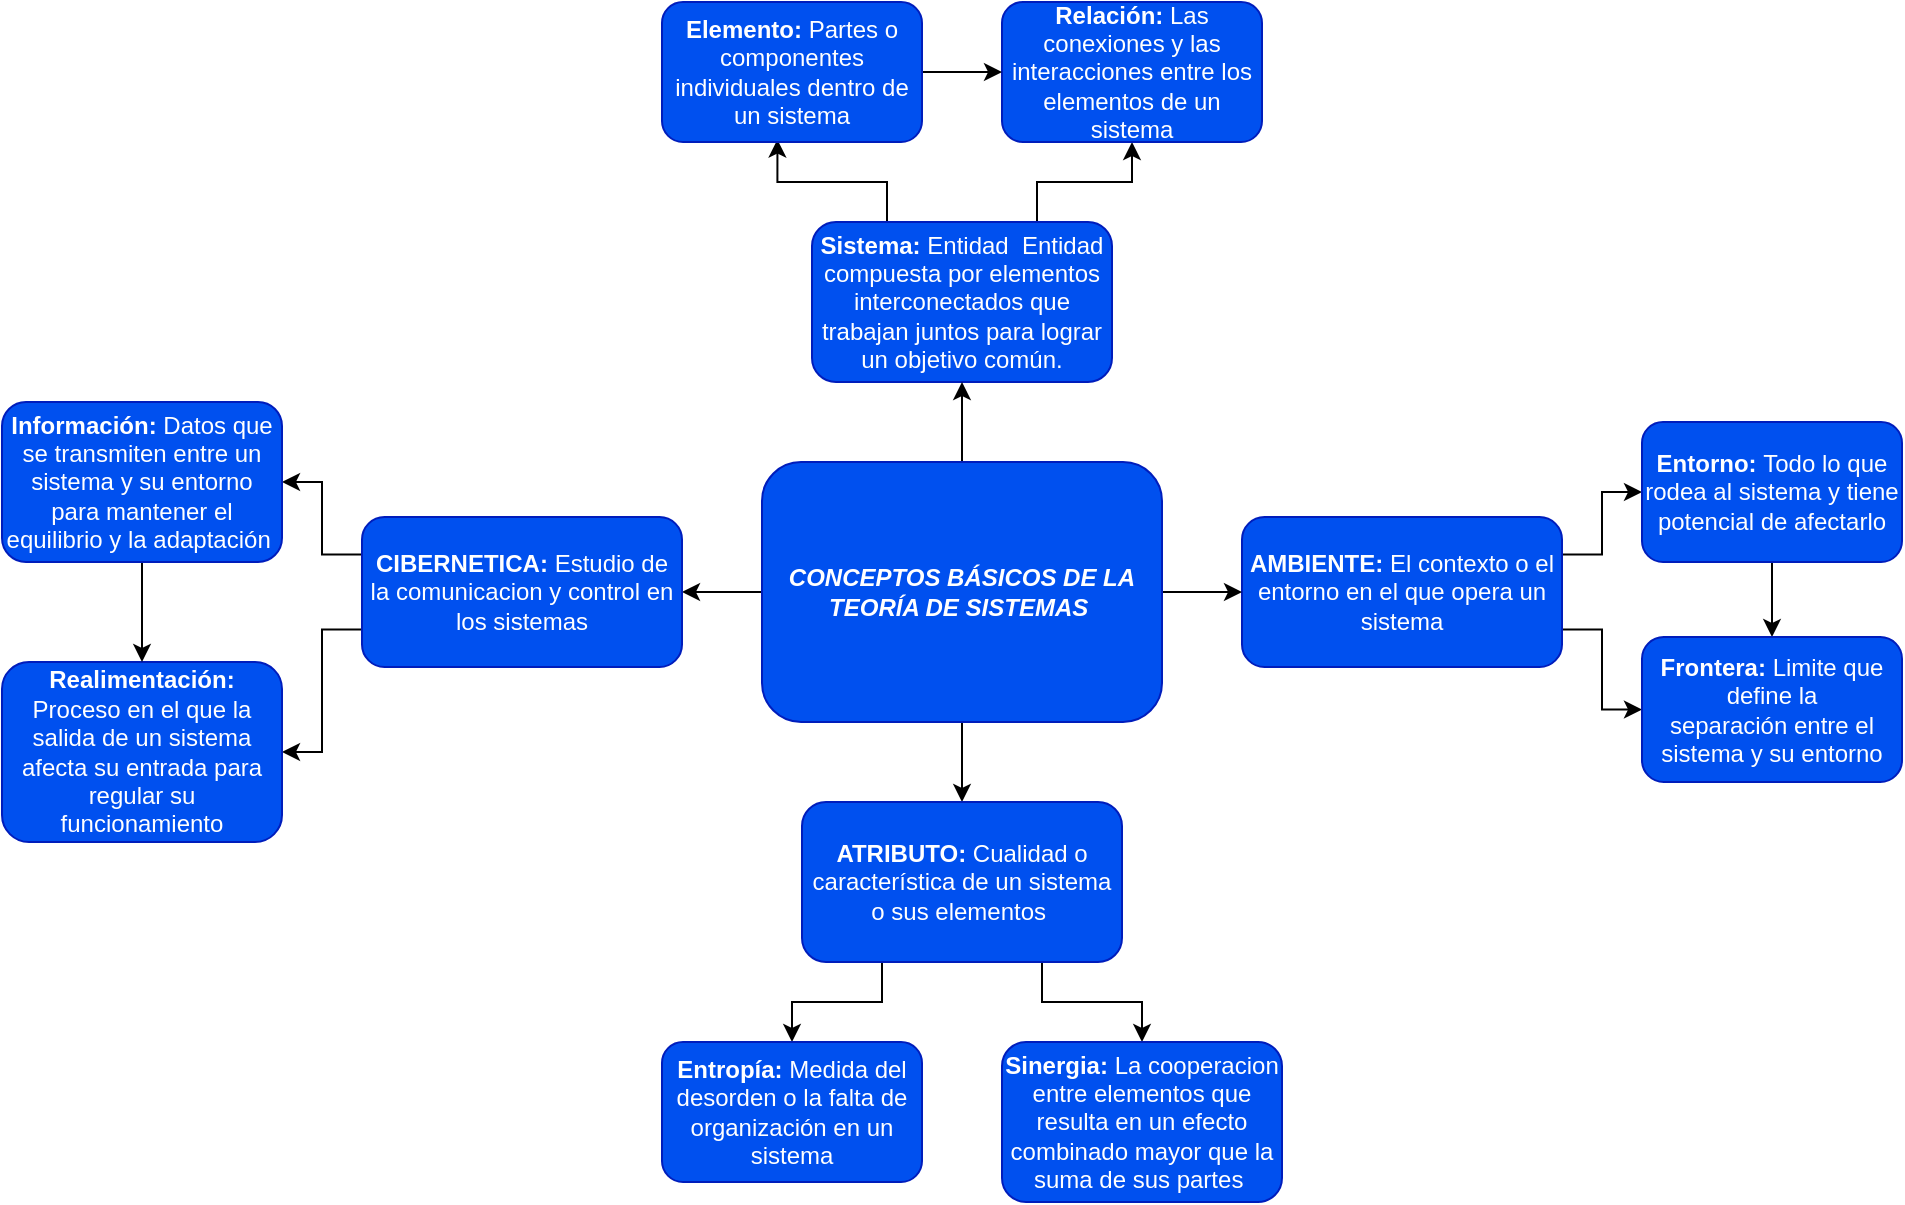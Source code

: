 <mxfile version="21.7.0" type="github">
  <diagram name="Page-1" id="OV1f8F7rv34wshl9lihm">
    <mxGraphModel dx="1444" dy="915" grid="1" gridSize="10" guides="1" tooltips="1" connect="1" arrows="1" fold="1" page="1" pageScale="1" pageWidth="850" pageHeight="1100" math="0" shadow="0">
      <root>
        <mxCell id="0" />
        <mxCell id="1" parent="0" />
        <mxCell id="A418blZApA_BEnXzXfuT-7" style="edgeStyle=orthogonalEdgeStyle;rounded=0;orthogonalLoop=1;jettySize=auto;html=1;exitX=0.75;exitY=0;exitDx=0;exitDy=0;entryX=0.5;entryY=1;entryDx=0;entryDy=0;" edge="1" parent="1" source="A418blZApA_BEnXzXfuT-3" target="A418blZApA_BEnXzXfuT-5">
          <mxGeometry relative="1" as="geometry" />
        </mxCell>
        <mxCell id="A418blZApA_BEnXzXfuT-8" style="edgeStyle=orthogonalEdgeStyle;rounded=0;orthogonalLoop=1;jettySize=auto;html=1;exitX=0.25;exitY=0;exitDx=0;exitDy=0;entryX=0.444;entryY=0.983;entryDx=0;entryDy=0;entryPerimeter=0;" edge="1" parent="1" source="A418blZApA_BEnXzXfuT-3" target="A418blZApA_BEnXzXfuT-6">
          <mxGeometry relative="1" as="geometry" />
        </mxCell>
        <mxCell id="A418blZApA_BEnXzXfuT-3" value="&lt;b&gt;Sistema: &lt;/b&gt;Entidad&amp;nbsp; Entidad compuesta por elementos interconectados que trabajan juntos para lograr un objetivo común." style="rounded=1;whiteSpace=wrap;html=1;fillColor=#0050ef;fontColor=#ffffff;strokeColor=#001DBC;" vertex="1" parent="1">
          <mxGeometry x="785" y="150" width="150" height="80" as="geometry" />
        </mxCell>
        <mxCell id="A418blZApA_BEnXzXfuT-5" value="&lt;b&gt;Relación: &lt;/b&gt;Las conexiones y las interacciones entre los elementos de un sistema" style="rounded=1;whiteSpace=wrap;html=1;fillColor=#0050ef;fontColor=#ffffff;strokeColor=#001DBC;" vertex="1" parent="1">
          <mxGeometry x="880" y="40" width="130" height="70" as="geometry" />
        </mxCell>
        <mxCell id="A418blZApA_BEnXzXfuT-38" style="edgeStyle=orthogonalEdgeStyle;rounded=0;orthogonalLoop=1;jettySize=auto;html=1;exitX=1;exitY=0.5;exitDx=0;exitDy=0;entryX=0;entryY=0.5;entryDx=0;entryDy=0;" edge="1" parent="1" source="A418blZApA_BEnXzXfuT-6" target="A418blZApA_BEnXzXfuT-5">
          <mxGeometry relative="1" as="geometry" />
        </mxCell>
        <mxCell id="A418blZApA_BEnXzXfuT-6" value="&lt;b&gt;Elemento: &lt;/b&gt;Partes o componentes individuales dentro de un sistema" style="rounded=1;whiteSpace=wrap;html=1;fillColor=#0050ef;fontColor=#ffffff;strokeColor=#001DBC;" vertex="1" parent="1">
          <mxGeometry x="710" y="40" width="130" height="70" as="geometry" />
        </mxCell>
        <mxCell id="A418blZApA_BEnXzXfuT-15" style="edgeStyle=orthogonalEdgeStyle;rounded=0;orthogonalLoop=1;jettySize=auto;html=1;exitX=1;exitY=0.25;exitDx=0;exitDy=0;entryX=0;entryY=0.5;entryDx=0;entryDy=0;" edge="1" parent="1" source="A418blZApA_BEnXzXfuT-10" target="A418blZApA_BEnXzXfuT-13">
          <mxGeometry relative="1" as="geometry" />
        </mxCell>
        <mxCell id="A418blZApA_BEnXzXfuT-16" style="edgeStyle=orthogonalEdgeStyle;rounded=0;orthogonalLoop=1;jettySize=auto;html=1;exitX=1;exitY=0.75;exitDx=0;exitDy=0;entryX=0;entryY=0.5;entryDx=0;entryDy=0;" edge="1" parent="1" source="A418blZApA_BEnXzXfuT-10" target="A418blZApA_BEnXzXfuT-14">
          <mxGeometry relative="1" as="geometry" />
        </mxCell>
        <mxCell id="A418blZApA_BEnXzXfuT-10" value="&lt;b&gt;AMBIENTE: &lt;/b&gt;El contexto o el entorno en el que opera un sistema" style="rounded=1;whiteSpace=wrap;html=1;fillColor=#0050ef;fontColor=#ffffff;strokeColor=#001DBC;" vertex="1" parent="1">
          <mxGeometry x="1000" y="297.5" width="160" height="75" as="geometry" />
        </mxCell>
        <mxCell id="A418blZApA_BEnXzXfuT-39" style="edgeStyle=orthogonalEdgeStyle;rounded=0;orthogonalLoop=1;jettySize=auto;html=1;exitX=0.5;exitY=1;exitDx=0;exitDy=0;entryX=0.5;entryY=0;entryDx=0;entryDy=0;" edge="1" parent="1" source="A418blZApA_BEnXzXfuT-13" target="A418blZApA_BEnXzXfuT-14">
          <mxGeometry relative="1" as="geometry" />
        </mxCell>
        <mxCell id="A418blZApA_BEnXzXfuT-13" value="&lt;b&gt;Entorno: &lt;/b&gt;Todo lo que rodea al sistema y tiene potencial de afectarlo" style="rounded=1;whiteSpace=wrap;html=1;fillColor=#0050ef;fontColor=#ffffff;strokeColor=#001DBC;" vertex="1" parent="1">
          <mxGeometry x="1200" y="250" width="130" height="70" as="geometry" />
        </mxCell>
        <mxCell id="A418blZApA_BEnXzXfuT-14" value="&lt;b&gt;Frontera: &lt;/b&gt;Limite que define la separación&amp;nbsp;entre el sistema y su entorno" style="rounded=1;whiteSpace=wrap;html=1;fillColor=#0050ef;fontColor=#ffffff;strokeColor=#001DBC;" vertex="1" parent="1">
          <mxGeometry x="1200" y="357.5" width="130" height="72.5" as="geometry" />
        </mxCell>
        <mxCell id="A418blZApA_BEnXzXfuT-18" style="edgeStyle=orthogonalEdgeStyle;rounded=0;orthogonalLoop=1;jettySize=auto;html=1;exitX=1;exitY=0.5;exitDx=0;exitDy=0;entryX=0;entryY=0.5;entryDx=0;entryDy=0;" edge="1" parent="1" source="A418blZApA_BEnXzXfuT-17" target="A418blZApA_BEnXzXfuT-10">
          <mxGeometry relative="1" as="geometry" />
        </mxCell>
        <mxCell id="A418blZApA_BEnXzXfuT-19" style="edgeStyle=orthogonalEdgeStyle;rounded=0;orthogonalLoop=1;jettySize=auto;html=1;exitX=0.5;exitY=0;exitDx=0;exitDy=0;entryX=0.5;entryY=1;entryDx=0;entryDy=0;" edge="1" parent="1" source="A418blZApA_BEnXzXfuT-17" target="A418blZApA_BEnXzXfuT-3">
          <mxGeometry relative="1" as="geometry" />
        </mxCell>
        <mxCell id="A418blZApA_BEnXzXfuT-22" style="edgeStyle=orthogonalEdgeStyle;rounded=0;orthogonalLoop=1;jettySize=auto;html=1;exitX=0.5;exitY=1;exitDx=0;exitDy=0;entryX=0.5;entryY=0;entryDx=0;entryDy=0;" edge="1" parent="1" source="A418blZApA_BEnXzXfuT-17" target="A418blZApA_BEnXzXfuT-21">
          <mxGeometry relative="1" as="geometry" />
        </mxCell>
        <mxCell id="A418blZApA_BEnXzXfuT-28" style="edgeStyle=orthogonalEdgeStyle;rounded=0;orthogonalLoop=1;jettySize=auto;html=1;exitX=0;exitY=0.5;exitDx=0;exitDy=0;entryX=1;entryY=0.5;entryDx=0;entryDy=0;" edge="1" parent="1" source="A418blZApA_BEnXzXfuT-17" target="A418blZApA_BEnXzXfuT-27">
          <mxGeometry relative="1" as="geometry" />
        </mxCell>
        <mxCell id="A418blZApA_BEnXzXfuT-17" value="CONCEPTOS BÁSICOS DE LA TEORÍA DE SISTEMAS&amp;nbsp;" style="rounded=1;whiteSpace=wrap;html=1;fillColor=#0050ef;fontColor=#ffffff;strokeColor=#001DBC;fontStyle=3" vertex="1" parent="1">
          <mxGeometry x="760" y="270" width="200" height="130" as="geometry" />
        </mxCell>
        <mxCell id="A418blZApA_BEnXzXfuT-25" style="edgeStyle=orthogonalEdgeStyle;rounded=0;orthogonalLoop=1;jettySize=auto;html=1;exitX=0.75;exitY=1;exitDx=0;exitDy=0;entryX=0.5;entryY=0;entryDx=0;entryDy=0;" edge="1" parent="1" source="A418blZApA_BEnXzXfuT-21" target="A418blZApA_BEnXzXfuT-24">
          <mxGeometry relative="1" as="geometry" />
        </mxCell>
        <mxCell id="A418blZApA_BEnXzXfuT-26" style="edgeStyle=orthogonalEdgeStyle;rounded=0;orthogonalLoop=1;jettySize=auto;html=1;exitX=0.25;exitY=1;exitDx=0;exitDy=0;entryX=0.5;entryY=0;entryDx=0;entryDy=0;" edge="1" parent="1" source="A418blZApA_BEnXzXfuT-21" target="A418blZApA_BEnXzXfuT-23">
          <mxGeometry relative="1" as="geometry" />
        </mxCell>
        <mxCell id="A418blZApA_BEnXzXfuT-21" value="&lt;b&gt;ATRIBUTO: &lt;/b&gt;Cualidad o característica de un sistema o sus elementos&amp;nbsp;" style="rounded=1;whiteSpace=wrap;html=1;fillColor=#0050ef;fontColor=#ffffff;strokeColor=#001DBC;" vertex="1" parent="1">
          <mxGeometry x="780" y="440" width="160" height="80" as="geometry" />
        </mxCell>
        <mxCell id="A418blZApA_BEnXzXfuT-23" value="&lt;b&gt;Entropía: &lt;/b&gt;Medida del desorden o la falta de organización en un sistema" style="rounded=1;whiteSpace=wrap;html=1;fillColor=#0050ef;fontColor=#ffffff;strokeColor=#001DBC;" vertex="1" parent="1">
          <mxGeometry x="710" y="560" width="130" height="70" as="geometry" />
        </mxCell>
        <mxCell id="A418blZApA_BEnXzXfuT-24" value="&lt;b&gt;Sinergia: &lt;/b&gt;La cooperacion entre elementos que resulta en un efecto combinado mayor que la suma de sus partes&amp;nbsp;" style="rounded=1;whiteSpace=wrap;html=1;fillColor=#0050ef;fontColor=#ffffff;strokeColor=#001DBC;" vertex="1" parent="1">
          <mxGeometry x="880" y="560" width="140" height="80" as="geometry" />
        </mxCell>
        <mxCell id="A418blZApA_BEnXzXfuT-32" style="edgeStyle=orthogonalEdgeStyle;rounded=0;orthogonalLoop=1;jettySize=auto;html=1;exitX=0;exitY=0.25;exitDx=0;exitDy=0;entryX=1;entryY=0.5;entryDx=0;entryDy=0;" edge="1" parent="1" source="A418blZApA_BEnXzXfuT-27" target="A418blZApA_BEnXzXfuT-31">
          <mxGeometry relative="1" as="geometry" />
        </mxCell>
        <mxCell id="A418blZApA_BEnXzXfuT-33" style="edgeStyle=orthogonalEdgeStyle;rounded=0;orthogonalLoop=1;jettySize=auto;html=1;exitX=0;exitY=0.75;exitDx=0;exitDy=0;entryX=1;entryY=0.5;entryDx=0;entryDy=0;" edge="1" parent="1" source="A418blZApA_BEnXzXfuT-27" target="A418blZApA_BEnXzXfuT-30">
          <mxGeometry relative="1" as="geometry" />
        </mxCell>
        <mxCell id="A418blZApA_BEnXzXfuT-27" value="&lt;b&gt;CIBERNETICA: &lt;/b&gt;Estudio de la comunicacion y control en los sistemas" style="rounded=1;whiteSpace=wrap;html=1;fillColor=#0050ef;fontColor=#ffffff;strokeColor=#001DBC;" vertex="1" parent="1">
          <mxGeometry x="560" y="297.5" width="160" height="75" as="geometry" />
        </mxCell>
        <mxCell id="A418blZApA_BEnXzXfuT-30" value="&lt;b&gt;Realimentación: &lt;/b&gt;Proceso en el que la salida de un sistema afecta su entrada para regular su funcionamiento" style="rounded=1;whiteSpace=wrap;html=1;fillColor=#0050ef;fontColor=#ffffff;strokeColor=#001DBC;" vertex="1" parent="1">
          <mxGeometry x="380" y="370" width="140" height="90" as="geometry" />
        </mxCell>
        <mxCell id="A418blZApA_BEnXzXfuT-40" style="edgeStyle=orthogonalEdgeStyle;rounded=0;orthogonalLoop=1;jettySize=auto;html=1;exitX=0.5;exitY=1;exitDx=0;exitDy=0;entryX=0.5;entryY=0;entryDx=0;entryDy=0;" edge="1" parent="1" source="A418blZApA_BEnXzXfuT-31" target="A418blZApA_BEnXzXfuT-30">
          <mxGeometry relative="1" as="geometry" />
        </mxCell>
        <mxCell id="A418blZApA_BEnXzXfuT-31" value="&lt;b&gt;Información: &lt;/b&gt;Datos que se transmiten entre un sistema y su entorno para mantener el equilibrio y la adaptación&amp;nbsp;" style="rounded=1;whiteSpace=wrap;html=1;fillColor=#0050ef;fontColor=#ffffff;strokeColor=#001DBC;" vertex="1" parent="1">
          <mxGeometry x="380" y="240" width="140" height="80" as="geometry" />
        </mxCell>
      </root>
    </mxGraphModel>
  </diagram>
</mxfile>
